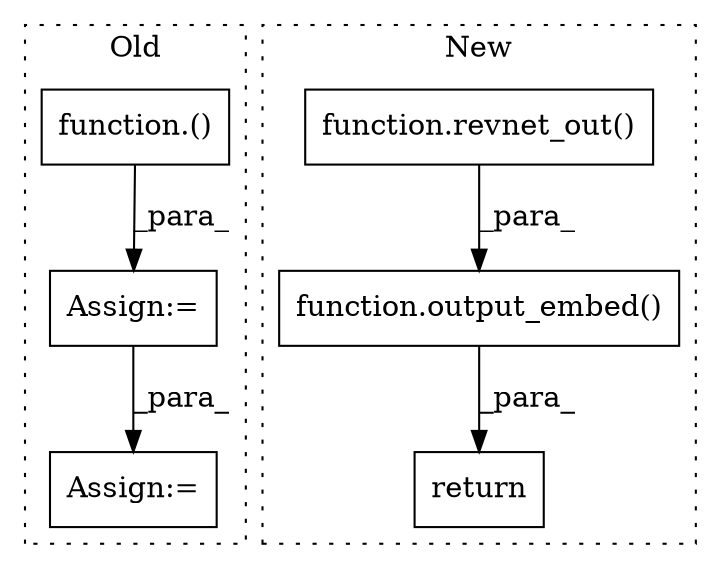 digraph G {
subgraph cluster0 {
1 [label="function.()" a="75" s="11065,11128" l="60,1" shape="box"];
3 [label="Assign:=" a="68" s="11214" l="3" shape="box"];
4 [label="Assign:=" a="68" s="11062" l="3" shape="box"];
label = "Old";
style="dotted";
}
subgraph cluster1 {
2 [label="function.revnet_out()" a="75" s="11153,11174" l="11,1" shape="box"];
5 [label="function.output_embed()" a="75" s="11135,11175" l="13,1" shape="box"];
6 [label="return" a="93" s="11128" l="7" shape="box"];
label = "New";
style="dotted";
}
1 -> 4 [label="_para_"];
2 -> 5 [label="_para_"];
4 -> 3 [label="_para_"];
5 -> 6 [label="_para_"];
}